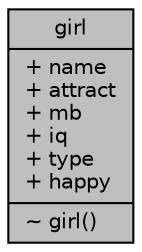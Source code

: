 digraph "girl"
{
  edge [fontname="Helvetica",fontsize="10",labelfontname="Helvetica",labelfontsize="10"];
  node [fontname="Helvetica",fontsize="10",shape=record];
  Node1 [label="{girl\n|+ name\l+ attract\l+ mb\l+ iq\l+ type\l+ happy\l|~ girl()\l}",height=0.2,width=0.4,color="black", fillcolor="grey75", style="filled", fontcolor="black"];
}
